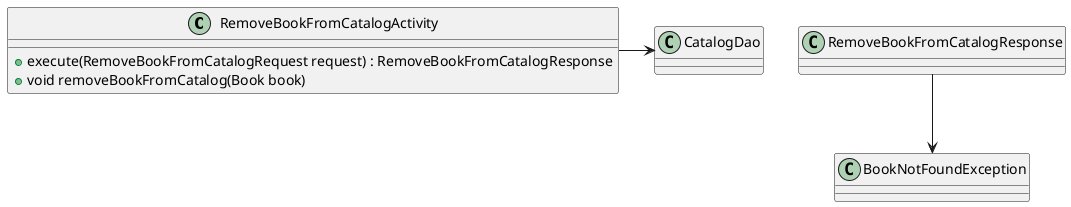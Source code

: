 @startuml

class RemoveBookFromCatalogActivity {
    +execute(RemoveBookFromCatalogRequest request) : RemoveBookFromCatalogResponse
    +void removeBookFromCatalog(Book book)
}
class CatalogDao {}
class BookNotFoundException {}
class RemoveBookFromCatalogResponse {}

RemoveBookFromCatalogActivity -> CatalogDao
RemoveBookFromCatalogResponse --> BookNotFoundException

@enduml
